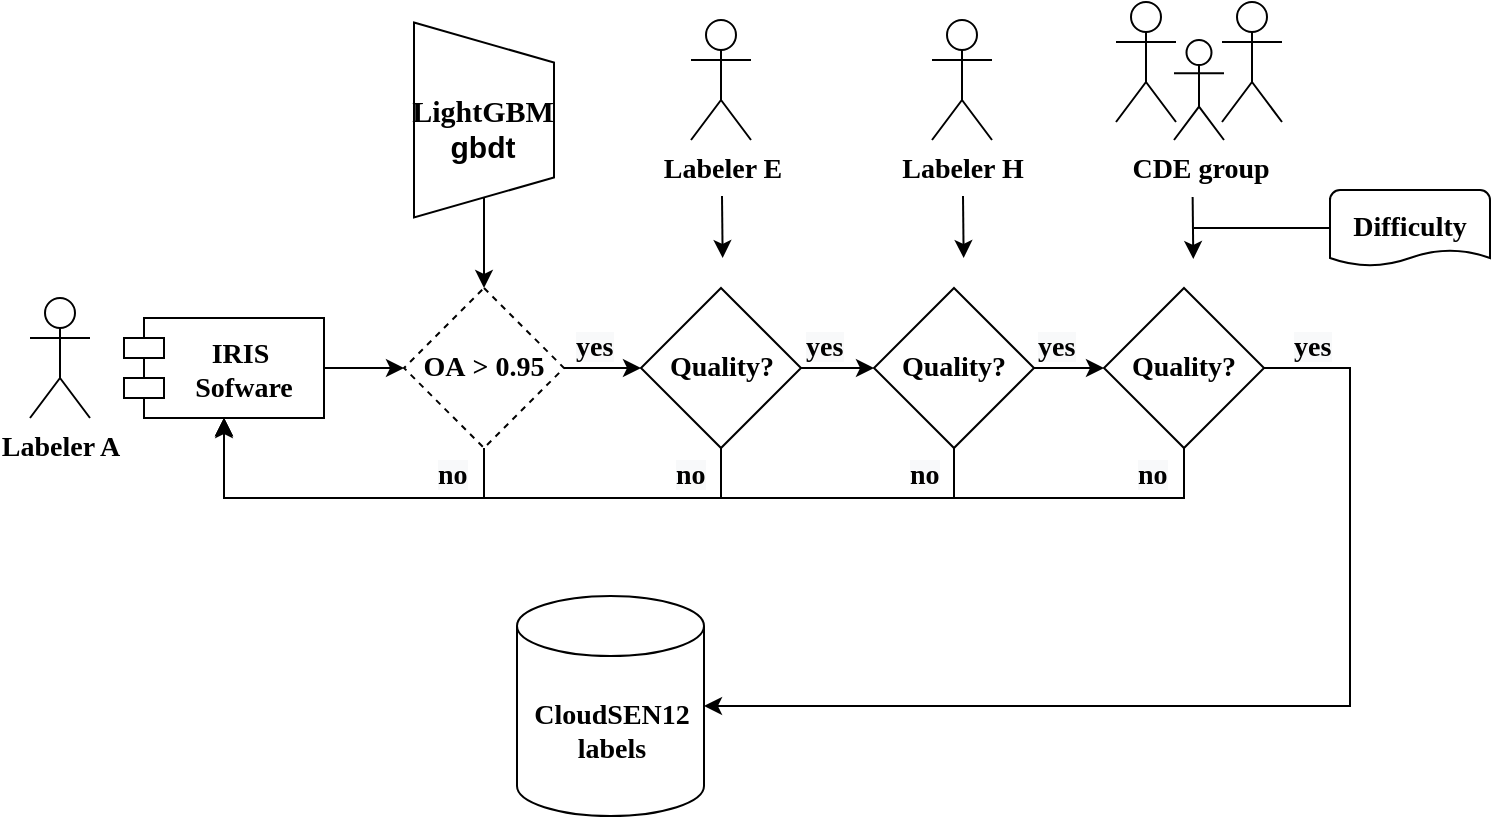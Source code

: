<mxfile version="14.1.8" type="device" pages="2"><diagram id="YKtZW518-r4AmX0lZiwF" name="cloudSEN12v1.0"><mxGraphModel dx="1422" dy="784" grid="1" gridSize="10" guides="1" tooltips="1" connect="1" arrows="1" fold="1" page="1" pageScale="1" pageWidth="850" pageHeight="1100" math="0" shadow="0"><root><mxCell id="NMeG6irUge2qvDJjiakW-0"/><mxCell id="NMeG6irUge2qvDJjiakW-1" parent="NMeG6irUge2qvDJjiakW-0"/><mxCell id="z8aPoP-WPQGhrbfArPo7-0" value="Labeler A" style="shape=umlActor;verticalLabelPosition=bottom;verticalAlign=top;html=1;outlineConnect=0;fontStyle=1;fontSize=14;fontFamily=Source Sans Pro;" parent="NMeG6irUge2qvDJjiakW-1" vertex="1"><mxGeometry x="15" y="163" width="30" height="60" as="geometry"/></mxCell><mxCell id="z8aPoP-WPQGhrbfArPo7-1" style="edgeStyle=orthogonalEdgeStyle;rounded=0;orthogonalLoop=1;jettySize=auto;html=1;exitX=1;exitY=0.5;exitDx=0;exitDy=0;entryX=0;entryY=0.5;entryDx=0;entryDy=0;fontFamily=Source Sans Pro;" parent="NMeG6irUge2qvDJjiakW-1" source="z8aPoP-WPQGhrbfArPo7-2" target="z8aPoP-WPQGhrbfArPo7-5" edge="1"><mxGeometry relative="1" as="geometry"/></mxCell><mxCell id="z8aPoP-WPQGhrbfArPo7-2" value="IRIS &#10;Sofware" style="shape=module;align=left;spacingLeft=20;align=center;verticalAlign=middle;fontStyle=1;fontSize=14;fontFamily=Source Sans Pro;" parent="NMeG6irUge2qvDJjiakW-1" vertex="1"><mxGeometry x="62" y="173" width="100" height="50" as="geometry"/></mxCell><mxCell id="z8aPoP-WPQGhrbfArPo7-3" style="edgeStyle=orthogonalEdgeStyle;rounded=0;orthogonalLoop=1;jettySize=auto;html=1;exitX=0.5;exitY=1;exitDx=0;exitDy=0;entryX=0.5;entryY=1;entryDx=0;entryDy=0;fontFamily=Source Sans Pro;" parent="NMeG6irUge2qvDJjiakW-1" source="z8aPoP-WPQGhrbfArPo7-5" target="z8aPoP-WPQGhrbfArPo7-2" edge="1"><mxGeometry relative="1" as="geometry"><Array as="points"><mxPoint x="242" y="263"/><mxPoint x="112" y="263"/></Array></mxGeometry></mxCell><mxCell id="z8aPoP-WPQGhrbfArPo7-4" style="edgeStyle=orthogonalEdgeStyle;rounded=0;orthogonalLoop=1;jettySize=auto;html=1;exitX=1;exitY=0.5;exitDx=0;exitDy=0;fontFamily=Source Sans Pro;" parent="NMeG6irUge2qvDJjiakW-1" source="z8aPoP-WPQGhrbfArPo7-5" target="z8aPoP-WPQGhrbfArPo7-12" edge="1"><mxGeometry relative="1" as="geometry"/></mxCell><mxCell id="z8aPoP-WPQGhrbfArPo7-5" value="&lt;b style=&quot;font-size: 14px;&quot;&gt;OA&amp;nbsp;&amp;gt; 0.95&lt;/b&gt;" style="rhombus;whiteSpace=wrap;html=1;dashed=1;fontSize=14;fontFamily=Source Sans Pro;" parent="NMeG6irUge2qvDJjiakW-1" vertex="1"><mxGeometry x="202" y="158" width="80" height="80" as="geometry"/></mxCell><mxCell id="z8aPoP-WPQGhrbfArPo7-6" value="&lt;b style=&quot;color: rgb(0, 0, 0); font-size: 14px; font-style: normal; letter-spacing: normal; text-align: center; text-indent: 0px; text-transform: none; word-spacing: 0px; background-color: rgb(248, 249, 250);&quot;&gt;no&lt;/b&gt;" style="text;whiteSpace=wrap;html=1;fontSize=14;fontFamily=Source Sans Pro;" parent="NMeG6irUge2qvDJjiakW-1" vertex="1"><mxGeometry x="217" y="237" width="20" height="30" as="geometry"/></mxCell><mxCell id="z8aPoP-WPQGhrbfArPo7-7" value="&lt;font style=&quot;font-size: 14px&quot;&gt;CDE group&lt;/font&gt;" style="shape=umlActor;verticalLabelPosition=bottom;verticalAlign=top;html=1;outlineConnect=0;fontStyle=1;fontFamily=Source Sans Pro;" parent="NMeG6irUge2qvDJjiakW-1" vertex="1"><mxGeometry x="587" y="34" width="25" height="50" as="geometry"/></mxCell><mxCell id="z8aPoP-WPQGhrbfArPo7-8" value="" style="shape=umlActor;verticalLabelPosition=bottom;verticalAlign=top;html=1;outlineConnect=0;fontFamily=Source Sans Pro;" parent="NMeG6irUge2qvDJjiakW-1" vertex="1"><mxGeometry x="558" y="15" width="30" height="60" as="geometry"/></mxCell><mxCell id="z8aPoP-WPQGhrbfArPo7-9" value="" style="shape=umlActor;verticalLabelPosition=bottom;verticalAlign=top;html=1;outlineConnect=0;fontFamily=Source Sans Pro;" parent="NMeG6irUge2qvDJjiakW-1" vertex="1"><mxGeometry x="611" y="15" width="30" height="60" as="geometry"/></mxCell><mxCell id="z8aPoP-WPQGhrbfArPo7-10" style="edgeStyle=orthogonalEdgeStyle;rounded=0;orthogonalLoop=1;jettySize=auto;html=1;exitX=0.5;exitY=1;exitDx=0;exitDy=0;entryX=0.5;entryY=1;entryDx=0;entryDy=0;fontFamily=Source Sans Pro;" parent="NMeG6irUge2qvDJjiakW-1" source="z8aPoP-WPQGhrbfArPo7-12" target="z8aPoP-WPQGhrbfArPo7-2" edge="1"><mxGeometry relative="1" as="geometry"><Array as="points"><mxPoint x="361" y="263"/><mxPoint x="112" y="263"/></Array></mxGeometry></mxCell><mxCell id="z8aPoP-WPQGhrbfArPo7-11" style="edgeStyle=orthogonalEdgeStyle;rounded=0;orthogonalLoop=1;jettySize=auto;html=1;exitX=1;exitY=0.5;exitDx=0;exitDy=0;entryX=0;entryY=0.5;entryDx=0;entryDy=0;fontFamily=Source Sans Pro;" parent="NMeG6irUge2qvDJjiakW-1" source="z8aPoP-WPQGhrbfArPo7-12" target="z8aPoP-WPQGhrbfArPo7-17" edge="1"><mxGeometry relative="1" as="geometry"/></mxCell><mxCell id="z8aPoP-WPQGhrbfArPo7-12" value="&lt;b style=&quot;font-size: 14px;&quot;&gt;Quality?&lt;/b&gt;" style="rhombus;whiteSpace=wrap;html=1;fontSize=14;fontFamily=Source Sans Pro;" parent="NMeG6irUge2qvDJjiakW-1" vertex="1"><mxGeometry x="320.5" y="158" width="80" height="80" as="geometry"/></mxCell><mxCell id="z8aPoP-WPQGhrbfArPo7-13" value="&lt;b style=&quot;color: rgb(0, 0, 0); font-size: 14px; font-style: normal; letter-spacing: normal; text-align: center; text-indent: 0px; text-transform: none; word-spacing: 0px; background-color: rgb(248, 249, 250);&quot;&gt;no&lt;/b&gt;" style="text;whiteSpace=wrap;html=1;fontSize=14;fontFamily=Source Sans Pro;" parent="NMeG6irUge2qvDJjiakW-1" vertex="1"><mxGeometry x="336" y="237" width="20" height="30" as="geometry"/></mxCell><mxCell id="z8aPoP-WPQGhrbfArPo7-14" value="&lt;b style=&quot;color: rgb(0, 0, 0); font-size: 14px; font-style: normal; letter-spacing: normal; text-align: center; text-indent: 0px; text-transform: none; word-spacing: 0px; background-color: rgb(248, 249, 250);&quot;&gt;yes&lt;/b&gt;" style="text;whiteSpace=wrap;html=1;fontSize=14;fontFamily=Source Sans Pro;" parent="NMeG6irUge2qvDJjiakW-1" vertex="1"><mxGeometry x="286" y="173" width="20" height="30" as="geometry"/></mxCell><mxCell id="z8aPoP-WPQGhrbfArPo7-15" style="edgeStyle=orthogonalEdgeStyle;rounded=0;orthogonalLoop=1;jettySize=auto;html=1;exitX=0.5;exitY=1;exitDx=0;exitDy=0;entryX=0.5;entryY=1;entryDx=0;entryDy=0;fontFamily=Source Sans Pro;" parent="NMeG6irUge2qvDJjiakW-1" source="z8aPoP-WPQGhrbfArPo7-17" target="z8aPoP-WPQGhrbfArPo7-2" edge="1"><mxGeometry relative="1" as="geometry"><Array as="points"><mxPoint x="477" y="263"/><mxPoint x="112" y="263"/></Array></mxGeometry></mxCell><mxCell id="z8aPoP-WPQGhrbfArPo7-16" style="edgeStyle=orthogonalEdgeStyle;rounded=0;orthogonalLoop=1;jettySize=auto;html=1;exitX=1;exitY=0.5;exitDx=0;exitDy=0;entryX=0;entryY=0.5;entryDx=0;entryDy=0;fontFamily=Source Sans Pro;" parent="NMeG6irUge2qvDJjiakW-1" source="z8aPoP-WPQGhrbfArPo7-17" target="z8aPoP-WPQGhrbfArPo7-27" edge="1"><mxGeometry relative="1" as="geometry"/></mxCell><mxCell id="z8aPoP-WPQGhrbfArPo7-17" value="&lt;b style=&quot;font-size: 14px;&quot;&gt;Quality?&lt;/b&gt;" style="rhombus;whiteSpace=wrap;html=1;fontSize=14;fontFamily=Source Sans Pro;" parent="NMeG6irUge2qvDJjiakW-1" vertex="1"><mxGeometry x="437" y="158" width="80" height="80" as="geometry"/></mxCell><mxCell id="z8aPoP-WPQGhrbfArPo7-18" value="&lt;b style=&quot;color: rgb(0, 0, 0); font-size: 14px; font-style: normal; letter-spacing: normal; text-align: center; text-indent: 0px; text-transform: none; word-spacing: 0px; background-color: rgb(248, 249, 250);&quot;&gt;no&lt;/b&gt;" style="text;whiteSpace=wrap;html=1;fontSize=14;fontFamily=Source Sans Pro;" parent="NMeG6irUge2qvDJjiakW-1" vertex="1"><mxGeometry x="453" y="237" width="20" height="30" as="geometry"/></mxCell><mxCell id="z8aPoP-WPQGhrbfArPo7-19" value="&lt;font style=&quot;font-size: 14px&quot;&gt;Labeler E&lt;/font&gt;" style="shape=umlActor;verticalLabelPosition=bottom;verticalAlign=top;html=1;outlineConnect=0;fontStyle=1;fontFamily=Source Sans Pro;" parent="NMeG6irUge2qvDJjiakW-1" vertex="1"><mxGeometry x="345.5" y="24" width="30" height="60" as="geometry"/></mxCell><mxCell id="z8aPoP-WPQGhrbfArPo7-20" style="edgeStyle=orthogonalEdgeStyle;rounded=0;orthogonalLoop=1;jettySize=auto;html=1;fontFamily=Source Sans Pro;" parent="NMeG6irUge2qvDJjiakW-1" edge="1"><mxGeometry relative="1" as="geometry"><mxPoint x="361" y="112" as="sourcePoint"/><mxPoint x="361.33" y="143" as="targetPoint"/></mxGeometry></mxCell><mxCell id="z8aPoP-WPQGhrbfArPo7-21" value="&lt;b style=&quot;color: rgb(0, 0, 0); font-size: 14px; font-style: normal; letter-spacing: normal; text-align: center; text-indent: 0px; text-transform: none; word-spacing: 0px; background-color: rgb(248, 249, 250);&quot;&gt;yes&lt;/b&gt;" style="text;whiteSpace=wrap;html=1;fontSize=14;fontFamily=Source Sans Pro;" parent="NMeG6irUge2qvDJjiakW-1" vertex="1"><mxGeometry x="401" y="173" width="20" height="30" as="geometry"/></mxCell><mxCell id="z8aPoP-WPQGhrbfArPo7-22" value="&lt;div style=&quot;font-size: 14px&quot;&gt;&lt;b&gt;&lt;font style=&quot;font-size: 14px&quot;&gt;CloudSEN12&lt;/font&gt;&lt;/b&gt;&lt;/div&gt;&lt;div style=&quot;font-size: 14px&quot;&gt;&lt;b&gt;&lt;font style=&quot;font-size: 14px&quot;&gt;labels&lt;/font&gt;&lt;/b&gt;&lt;/div&gt;" style="shape=cylinder3;whiteSpace=wrap;html=1;boundedLbl=1;backgroundOutline=1;size=15;fontFamily=Source Sans Pro;" parent="NMeG6irUge2qvDJjiakW-1" vertex="1"><mxGeometry x="258.5" y="312" width="93.5" height="110" as="geometry"/></mxCell><mxCell id="z8aPoP-WPQGhrbfArPo7-23" value="&lt;font style=&quot;font-size: 14px&quot;&gt;Labeler H&lt;/font&gt;" style="shape=umlActor;verticalLabelPosition=bottom;verticalAlign=top;html=1;outlineConnect=0;fontStyle=1;fontFamily=Source Sans Pro;" parent="NMeG6irUge2qvDJjiakW-1" vertex="1"><mxGeometry x="466" y="24" width="30" height="60" as="geometry"/></mxCell><mxCell id="z8aPoP-WPQGhrbfArPo7-24" style="edgeStyle=orthogonalEdgeStyle;rounded=0;orthogonalLoop=1;jettySize=auto;html=1;fontFamily=Source Sans Pro;" parent="NMeG6irUge2qvDJjiakW-1" edge="1"><mxGeometry relative="1" as="geometry"><mxPoint x="481.5" y="112" as="sourcePoint"/><mxPoint x="481.83" y="143" as="targetPoint"/></mxGeometry></mxCell><mxCell id="z8aPoP-WPQGhrbfArPo7-25" style="edgeStyle=orthogonalEdgeStyle;rounded=0;orthogonalLoop=1;jettySize=auto;html=1;entryX=0.5;entryY=1;entryDx=0;entryDy=0;fontFamily=Source Sans Pro;" parent="NMeG6irUge2qvDJjiakW-1" source="z8aPoP-WPQGhrbfArPo7-27" edge="1"><mxGeometry relative="1" as="geometry"><mxPoint x="596" y="239" as="sourcePoint"/><mxPoint x="112" y="224" as="targetPoint"/><Array as="points"><mxPoint x="592" y="263"/><mxPoint x="112" y="263"/></Array></mxGeometry></mxCell><mxCell id="z8aPoP-WPQGhrbfArPo7-26" style="edgeStyle=orthogonalEdgeStyle;rounded=0;orthogonalLoop=1;jettySize=auto;html=1;exitX=1;exitY=0.5;exitDx=0;exitDy=0;entryX=1;entryY=0.5;entryDx=0;entryDy=0;entryPerimeter=0;" parent="NMeG6irUge2qvDJjiakW-1" source="z8aPoP-WPQGhrbfArPo7-27" target="z8aPoP-WPQGhrbfArPo7-22" edge="1"><mxGeometry relative="1" as="geometry"><Array as="points"><mxPoint x="675" y="198"/><mxPoint x="675" y="367"/></Array><mxPoint x="640" y="367" as="targetPoint"/></mxGeometry></mxCell><mxCell id="z8aPoP-WPQGhrbfArPo7-27" value="&lt;b style=&quot;font-size: 14px;&quot;&gt;Quality?&lt;/b&gt;" style="rhombus;whiteSpace=wrap;html=1;fontSize=14;fontFamily=Source Sans Pro;" parent="NMeG6irUge2qvDJjiakW-1" vertex="1"><mxGeometry x="552" y="158" width="80" height="80" as="geometry"/></mxCell><mxCell id="z8aPoP-WPQGhrbfArPo7-28" value="&lt;b style=&quot;color: rgb(0, 0, 0); font-size: 14px; font-style: normal; letter-spacing: normal; text-align: center; text-indent: 0px; text-transform: none; word-spacing: 0px; background-color: rgb(248, 249, 250);&quot;&gt;yes&lt;/b&gt;" style="text;whiteSpace=wrap;html=1;fontSize=14;fontFamily=Source Sans Pro;" parent="NMeG6irUge2qvDJjiakW-1" vertex="1"><mxGeometry x="517" y="173" width="20" height="30" as="geometry"/></mxCell><mxCell id="z8aPoP-WPQGhrbfArPo7-29" style="edgeStyle=orthogonalEdgeStyle;rounded=0;orthogonalLoop=1;jettySize=auto;html=1;fontFamily=Source Sans Pro;" parent="NMeG6irUge2qvDJjiakW-1" edge="1"><mxGeometry relative="1" as="geometry"><mxPoint x="596.32" y="112.5" as="sourcePoint"/><mxPoint x="596.65" y="143.5" as="targetPoint"/></mxGeometry></mxCell><mxCell id="z8aPoP-WPQGhrbfArPo7-30" value="&lt;b style=&quot;color: rgb(0, 0, 0); font-size: 14px; font-style: normal; letter-spacing: normal; text-align: center; text-indent: 0px; text-transform: none; word-spacing: 0px; background-color: rgb(248, 249, 250);&quot;&gt;no&lt;/b&gt;" style="text;whiteSpace=wrap;html=1;fontSize=14;fontFamily=Source Sans Pro;" parent="NMeG6irUge2qvDJjiakW-1" vertex="1"><mxGeometry x="567" y="237" width="20" height="30" as="geometry"/></mxCell><mxCell id="z8aPoP-WPQGhrbfArPo7-32" value="&lt;b&gt;&lt;font style=&quot;font-size: 14px&quot;&gt;Difficulty&lt;/font&gt;&lt;/b&gt;" style="strokeWidth=1;html=1;shape=mxgraph.flowchart.document2;whiteSpace=wrap;size=0.211;fontFamily=Source Sans Pro;" parent="NMeG6irUge2qvDJjiakW-1" vertex="1"><mxGeometry x="665" y="109" width="80" height="38" as="geometry"/></mxCell><mxCell id="z8aPoP-WPQGhrbfArPo7-33" style="edgeStyle=orthogonalEdgeStyle;rounded=0;orthogonalLoop=1;jettySize=auto;html=1;exitX=0;exitY=0.5;exitDx=0;exitDy=0;exitPerimeter=0;strokeColor=none;fontFamily=Source Sans Pro;" parent="NMeG6irUge2qvDJjiakW-1" source="z8aPoP-WPQGhrbfArPo7-32" edge="1"><mxGeometry relative="1" as="geometry"><mxPoint x="665" y="128.0" as="sourcePoint"/><mxPoint x="592" y="140" as="targetPoint"/><Array as="points"><mxPoint x="597" y="128"/><mxPoint x="597" y="140"/></Array></mxGeometry></mxCell><mxCell id="z8aPoP-WPQGhrbfArPo7-34" value="" style="endArrow=none;html=1;entryX=0;entryY=0.5;entryDx=0;entryDy=0;entryPerimeter=0;fontFamily=Source Sans Pro;" parent="NMeG6irUge2qvDJjiakW-1" target="z8aPoP-WPQGhrbfArPo7-32" edge="1"><mxGeometry width="50" height="50" relative="1" as="geometry"><mxPoint x="601" y="128" as="sourcePoint"/><mxPoint x="665" y="128" as="targetPoint"/></mxGeometry></mxCell><mxCell id="z8aPoP-WPQGhrbfArPo7-35" value="" style="endArrow=none;html=1;entryX=0;entryY=0.5;entryDx=0;entryDy=0;entryPerimeter=0;fontFamily=Source Sans Pro;" parent="NMeG6irUge2qvDJjiakW-1" target="z8aPoP-WPQGhrbfArPo7-32" edge="1"><mxGeometry width="50" height="50" relative="1" as="geometry"><mxPoint x="597" y="128" as="sourcePoint"/><mxPoint x="665" y="128" as="targetPoint"/></mxGeometry></mxCell><mxCell id="z8aPoP-WPQGhrbfArPo7-43" style="edgeStyle=orthogonalEdgeStyle;rounded=0;orthogonalLoop=1;jettySize=auto;html=1;exitX=1;exitY=0.5;exitDx=0;exitDy=0;entryX=0.5;entryY=0;entryDx=0;entryDy=0;fontSize=19;" parent="NMeG6irUge2qvDJjiakW-1" source="z8aPoP-WPQGhrbfArPo7-44" target="z8aPoP-WPQGhrbfArPo7-5" edge="1"><mxGeometry relative="1" as="geometry"/></mxCell><mxCell id="z8aPoP-WPQGhrbfArPo7-44" value="" style="shape=trapezoid;perimeter=trapezoidPerimeter;whiteSpace=wrap;html=1;fixedSize=1;rotation=90;" parent="NMeG6irUge2qvDJjiakW-1" vertex="1"><mxGeometry x="193.25" y="39" width="97.5" height="70" as="geometry"/></mxCell><mxCell id="z8aPoP-WPQGhrbfArPo7-45" value="&lt;div style=&quot;font-size: 15px&quot;&gt;&lt;font face=&quot;source sans pro&quot; style=&quot;font-size: 15px&quot;&gt;&lt;span style=&quot;font-size: 15px&quot;&gt;LightGBM&lt;/span&gt;&lt;/font&gt;&lt;br style=&quot;font-size: 15px&quot;&gt;&lt;/div&gt;&lt;div&gt;gbdt&lt;br&gt;&lt;/div&gt;" style="text;whiteSpace=wrap;html=1;fontSize=15;align=center;fontStyle=1" parent="NMeG6irUge2qvDJjiakW-1" vertex="1"><mxGeometry x="211.38" y="53.5" width="61.25" height="41" as="geometry"/></mxCell><mxCell id="z8aPoP-WPQGhrbfArPo7-51" value="&lt;b style=&quot;color: rgb(0, 0, 0); font-size: 14px; font-style: normal; letter-spacing: normal; text-align: center; text-indent: 0px; text-transform: none; word-spacing: 0px; background-color: rgb(248, 249, 250);&quot;&gt;yes&lt;/b&gt;" style="text;whiteSpace=wrap;html=1;fontSize=14;fontFamily=Source Sans Pro;" parent="NMeG6irUge2qvDJjiakW-1" vertex="1"><mxGeometry x="645" y="173" width="20" height="30" as="geometry"/></mxCell></root></mxGraphModel></diagram><diagram id="OlGw4EmLct64VUhLHT9T" name="cloudSEN12v2.0"><mxGraphModel dx="1422" dy="784" grid="1" gridSize="10" guides="1" tooltips="1" connect="1" arrows="1" fold="1" page="1" pageScale="1" pageWidth="850" pageHeight="1100" math="0" shadow="0"><root><mxCell id="0"/><mxCell id="1" parent="0"/><mxCell id="mA-K6qgN8koVRajw-fsw-1" value="Labeler A" style="shape=umlActor;verticalLabelPosition=bottom;verticalAlign=top;html=1;outlineConnect=0;fontStyle=1;fontSize=14;fontFamily=Source Sans Pro;" parent="1" vertex="1"><mxGeometry x="70" y="163" width="30" height="60" as="geometry"/></mxCell><mxCell id="mA-K6qgN8koVRajw-fsw-7" style="edgeStyle=orthogonalEdgeStyle;rounded=0;orthogonalLoop=1;jettySize=auto;html=1;exitX=1;exitY=0.5;exitDx=0;exitDy=0;entryX=0;entryY=0.5;entryDx=0;entryDy=0;fontFamily=Source Sans Pro;" parent="1" source="mA-K6qgN8koVRajw-fsw-3" target="mA-K6qgN8koVRajw-fsw-6" edge="1"><mxGeometry relative="1" as="geometry"/></mxCell><mxCell id="mA-K6qgN8koVRajw-fsw-3" value="IRIS &#10;Sofware" style="shape=module;align=left;spacingLeft=20;align=center;verticalAlign=middle;fontStyle=1;fontSize=14;fontFamily=Source Sans Pro;" parent="1" vertex="1"><mxGeometry x="117" y="173" width="100" height="50" as="geometry"/></mxCell><mxCell id="mA-K6qgN8koVRajw-fsw-8" style="edgeStyle=orthogonalEdgeStyle;rounded=0;orthogonalLoop=1;jettySize=auto;html=1;exitX=0.5;exitY=1;exitDx=0;exitDy=0;entryX=0.5;entryY=1;entryDx=0;entryDy=0;fontFamily=Source Sans Pro;" parent="1" source="mA-K6qgN8koVRajw-fsw-6" target="mA-K6qgN8koVRajw-fsw-3" edge="1"><mxGeometry relative="1" as="geometry"><Array as="points"><mxPoint x="297" y="263"/><mxPoint x="167" y="263"/></Array></mxGeometry></mxCell><mxCell id="mA-K6qgN8koVRajw-fsw-16" style="edgeStyle=orthogonalEdgeStyle;rounded=0;orthogonalLoop=1;jettySize=auto;html=1;exitX=1;exitY=0.5;exitDx=0;exitDy=0;fontFamily=Source Sans Pro;" parent="1" source="mA-K6qgN8koVRajw-fsw-6" target="mA-K6qgN8koVRajw-fsw-13" edge="1"><mxGeometry relative="1" as="geometry"/></mxCell><mxCell id="mA-K6qgN8koVRajw-fsw-6" value="&lt;b style=&quot;font-size: 14px;&quot;&gt;OA&amp;nbsp;&amp;gt; 0.95&lt;/b&gt;" style="rhombus;whiteSpace=wrap;html=1;dashed=1;fontSize=14;fontFamily=Source Sans Pro;" parent="1" vertex="1"><mxGeometry x="257" y="158" width="80" height="80" as="geometry"/></mxCell><mxCell id="mA-K6qgN8koVRajw-fsw-9" value="&lt;b style=&quot;color: rgb(0, 0, 0); font-size: 14px; font-style: normal; letter-spacing: normal; text-align: center; text-indent: 0px; text-transform: none; word-spacing: 0px; background-color: rgb(248, 249, 250);&quot;&gt;no&lt;/b&gt;" style="text;whiteSpace=wrap;html=1;fontSize=14;fontFamily=Source Sans Pro;" parent="1" vertex="1"><mxGeometry x="272" y="237" width="20" height="30" as="geometry"/></mxCell><mxCell id="mA-K6qgN8koVRajw-fsw-10" value="&lt;font style=&quot;font-size: 14px&quot;&gt;CDE group&lt;/font&gt;" style="shape=umlActor;verticalLabelPosition=bottom;verticalAlign=top;html=1;outlineConnect=0;fontStyle=1;fontFamily=Source Sans Pro;" parent="1" vertex="1"><mxGeometry x="642" y="34" width="25" height="50" as="geometry"/></mxCell><mxCell id="mA-K6qgN8koVRajw-fsw-11" value="" style="shape=umlActor;verticalLabelPosition=bottom;verticalAlign=top;html=1;outlineConnect=0;fontFamily=Source Sans Pro;" parent="1" vertex="1"><mxGeometry x="613" y="15" width="30" height="60" as="geometry"/></mxCell><mxCell id="mA-K6qgN8koVRajw-fsw-12" value="" style="shape=umlActor;verticalLabelPosition=bottom;verticalAlign=top;html=1;outlineConnect=0;fontFamily=Source Sans Pro;" parent="1" vertex="1"><mxGeometry x="666" y="15" width="30" height="60" as="geometry"/></mxCell><mxCell id="mA-K6qgN8koVRajw-fsw-19" style="edgeStyle=orthogonalEdgeStyle;rounded=0;orthogonalLoop=1;jettySize=auto;html=1;exitX=0.5;exitY=1;exitDx=0;exitDy=0;entryX=0.5;entryY=1;entryDx=0;entryDy=0;fontFamily=Source Sans Pro;" parent="1" source="mA-K6qgN8koVRajw-fsw-13" target="mA-K6qgN8koVRajw-fsw-3" edge="1"><mxGeometry relative="1" as="geometry"><Array as="points"><mxPoint x="416" y="263"/><mxPoint x="167" y="263"/></Array></mxGeometry></mxCell><mxCell id="mA-K6qgN8koVRajw-fsw-24" style="edgeStyle=orthogonalEdgeStyle;rounded=0;orthogonalLoop=1;jettySize=auto;html=1;exitX=1;exitY=0.5;exitDx=0;exitDy=0;entryX=0;entryY=0.5;entryDx=0;entryDy=0;fontFamily=Source Sans Pro;" parent="1" source="mA-K6qgN8koVRajw-fsw-13" target="mA-K6qgN8koVRajw-fsw-23" edge="1"><mxGeometry relative="1" as="geometry"/></mxCell><mxCell id="mA-K6qgN8koVRajw-fsw-13" value="&lt;b style=&quot;font-size: 14px;&quot;&gt;Quality?&lt;/b&gt;" style="rhombus;whiteSpace=wrap;html=1;fontSize=14;fontFamily=Source Sans Pro;" parent="1" vertex="1"><mxGeometry x="375.5" y="158" width="80" height="80" as="geometry"/></mxCell><mxCell id="mA-K6qgN8koVRajw-fsw-20" value="&lt;b style=&quot;color: rgb(0, 0, 0); font-size: 14px; font-style: normal; letter-spacing: normal; text-align: center; text-indent: 0px; text-transform: none; word-spacing: 0px; background-color: rgb(248, 249, 250);&quot;&gt;no&lt;/b&gt;" style="text;whiteSpace=wrap;html=1;fontSize=14;fontFamily=Source Sans Pro;" parent="1" vertex="1"><mxGeometry x="391" y="237" width="20" height="30" as="geometry"/></mxCell><mxCell id="mA-K6qgN8koVRajw-fsw-21" value="&lt;b style=&quot;color: rgb(0, 0, 0); font-size: 14px; font-style: normal; letter-spacing: normal; text-align: center; text-indent: 0px; text-transform: none; word-spacing: 0px; background-color: rgb(248, 249, 250);&quot;&gt;yes&lt;/b&gt;" style="text;whiteSpace=wrap;html=1;fontSize=14;fontFamily=Source Sans Pro;" parent="1" vertex="1"><mxGeometry x="341" y="173" width="20" height="30" as="geometry"/></mxCell><mxCell id="mA-K6qgN8koVRajw-fsw-25" style="edgeStyle=orthogonalEdgeStyle;rounded=0;orthogonalLoop=1;jettySize=auto;html=1;exitX=0.5;exitY=1;exitDx=0;exitDy=0;entryX=0.5;entryY=1;entryDx=0;entryDy=0;fontFamily=Source Sans Pro;" parent="1" source="mA-K6qgN8koVRajw-fsw-23" target="mA-K6qgN8koVRajw-fsw-3" edge="1"><mxGeometry relative="1" as="geometry"><Array as="points"><mxPoint x="532" y="263"/><mxPoint x="167" y="263"/></Array></mxGeometry></mxCell><mxCell id="sMw-Nn1IDqbjCJwnUV7U-20" style="edgeStyle=orthogonalEdgeStyle;rounded=0;orthogonalLoop=1;jettySize=auto;html=1;exitX=1;exitY=0.5;exitDx=0;exitDy=0;entryX=0;entryY=0.5;entryDx=0;entryDy=0;fontFamily=Source Sans Pro;" parent="1" source="mA-K6qgN8koVRajw-fsw-23" target="sMw-Nn1IDqbjCJwnUV7U-17" edge="1"><mxGeometry relative="1" as="geometry"/></mxCell><mxCell id="mA-K6qgN8koVRajw-fsw-23" value="&lt;b style=&quot;font-size: 14px;&quot;&gt;Quality?&lt;/b&gt;" style="rhombus;whiteSpace=wrap;html=1;fontSize=14;fontFamily=Source Sans Pro;" parent="1" vertex="1"><mxGeometry x="492" y="158" width="80" height="80" as="geometry"/></mxCell><mxCell id="mA-K6qgN8koVRajw-fsw-26" value="&lt;b style=&quot;color: rgb(0, 0, 0); font-size: 14px; font-style: normal; letter-spacing: normal; text-align: center; text-indent: 0px; text-transform: none; word-spacing: 0px; background-color: rgb(248, 249, 250);&quot;&gt;no&lt;/b&gt;" style="text;whiteSpace=wrap;html=1;fontSize=14;fontFamily=Source Sans Pro;" parent="1" vertex="1"><mxGeometry x="508" y="237" width="20" height="30" as="geometry"/></mxCell><mxCell id="mA-K6qgN8koVRajw-fsw-29" value="&lt;font style=&quot;font-size: 14px&quot;&gt;Labeler E&lt;/font&gt;" style="shape=umlActor;verticalLabelPosition=bottom;verticalAlign=top;html=1;outlineConnect=0;fontStyle=1;fontFamily=Source Sans Pro;" parent="1" vertex="1"><mxGeometry x="400.5" y="24" width="30" height="60" as="geometry"/></mxCell><mxCell id="mA-K6qgN8koVRajw-fsw-30" style="edgeStyle=orthogonalEdgeStyle;rounded=0;orthogonalLoop=1;jettySize=auto;html=1;fontFamily=Source Sans Pro;" parent="1" edge="1"><mxGeometry relative="1" as="geometry"><mxPoint x="416" y="112" as="sourcePoint"/><mxPoint x="416.33" y="143" as="targetPoint"/></mxGeometry></mxCell><mxCell id="mA-K6qgN8koVRajw-fsw-31" value="&lt;b style=&quot;color: rgb(0, 0, 0); font-size: 14px; font-style: normal; letter-spacing: normal; text-align: center; text-indent: 0px; text-transform: none; word-spacing: 0px; background-color: rgb(248, 249, 250);&quot;&gt;yes&lt;/b&gt;" style="text;whiteSpace=wrap;html=1;fontSize=14;fontFamily=Source Sans Pro;" parent="1" vertex="1"><mxGeometry x="456" y="173" width="20" height="30" as="geometry"/></mxCell><mxCell id="sMw-Nn1IDqbjCJwnUV7U-10" value="&lt;div style=&quot;font-size: 14px&quot;&gt;&lt;b&gt;&lt;font style=&quot;font-size: 14px&quot;&gt;CloudSEN12&lt;/font&gt;&lt;/b&gt;&lt;/div&gt;&lt;div style=&quot;font-size: 14px&quot;&gt;&lt;b&gt;&lt;font style=&quot;font-size: 14px&quot;&gt;labels&lt;/font&gt;&lt;/b&gt;&lt;/div&gt;" style="shape=cylinder3;whiteSpace=wrap;html=1;boundedLbl=1;backgroundOutline=1;size=15;fontFamily=Source Sans Pro;" parent="1" vertex="1"><mxGeometry x="313.5" y="312" width="93.5" height="110" as="geometry"/></mxCell><mxCell id="sMw-Nn1IDqbjCJwnUV7U-14" value="&lt;font style=&quot;font-size: 14px&quot;&gt;Labeler H&lt;/font&gt;" style="shape=umlActor;verticalLabelPosition=bottom;verticalAlign=top;html=1;outlineConnect=0;fontStyle=1;fontFamily=Source Sans Pro;" parent="1" vertex="1"><mxGeometry x="521" y="24" width="30" height="60" as="geometry"/></mxCell><mxCell id="sMw-Nn1IDqbjCJwnUV7U-15" style="edgeStyle=orthogonalEdgeStyle;rounded=0;orthogonalLoop=1;jettySize=auto;html=1;fontFamily=Source Sans Pro;" parent="1" edge="1"><mxGeometry relative="1" as="geometry"><mxPoint x="536.5" y="112" as="sourcePoint"/><mxPoint x="536.83" y="143" as="targetPoint"/></mxGeometry></mxCell><mxCell id="sMw-Nn1IDqbjCJwnUV7U-23" style="edgeStyle=orthogonalEdgeStyle;rounded=0;orthogonalLoop=1;jettySize=auto;html=1;entryX=0.5;entryY=1;entryDx=0;entryDy=0;fontFamily=Source Sans Pro;" parent="1" source="sMw-Nn1IDqbjCJwnUV7U-17" edge="1"><mxGeometry relative="1" as="geometry"><mxPoint x="651" y="239" as="sourcePoint"/><mxPoint x="167" y="224" as="targetPoint"/><Array as="points"><mxPoint x="647" y="263"/><mxPoint x="167" y="263"/></Array></mxGeometry></mxCell><mxCell id="PAThMxzJ3OCwwbiprm-9-7" style="edgeStyle=orthogonalEdgeStyle;rounded=0;orthogonalLoop=1;jettySize=auto;html=1;exitX=1;exitY=0.5;exitDx=0;exitDy=0;entryX=1;entryY=0.5;entryDx=0;entryDy=0;" parent="1" source="sMw-Nn1IDqbjCJwnUV7U-17" target="PAThMxzJ3OCwwbiprm-9-1" edge="1"><mxGeometry relative="1" as="geometry"><Array as="points"><mxPoint x="730" y="198"/><mxPoint x="730" y="367"/></Array></mxGeometry></mxCell><mxCell id="sMw-Nn1IDqbjCJwnUV7U-17" value="&lt;b style=&quot;font-size: 14px;&quot;&gt;Quality?&lt;/b&gt;" style="rhombus;whiteSpace=wrap;html=1;fontSize=14;fontFamily=Source Sans Pro;" parent="1" vertex="1"><mxGeometry x="607" y="158" width="80" height="80" as="geometry"/></mxCell><mxCell id="sMw-Nn1IDqbjCJwnUV7U-18" value="&lt;b style=&quot;color: rgb(0, 0, 0); font-size: 14px; font-style: normal; letter-spacing: normal; text-align: center; text-indent: 0px; text-transform: none; word-spacing: 0px; background-color: rgb(248, 249, 250);&quot;&gt;yes&lt;/b&gt;" style="text;whiteSpace=wrap;html=1;fontSize=14;fontFamily=Source Sans Pro;" parent="1" vertex="1"><mxGeometry x="572" y="173" width="20" height="30" as="geometry"/></mxCell><mxCell id="sMw-Nn1IDqbjCJwnUV7U-21" style="edgeStyle=orthogonalEdgeStyle;rounded=0;orthogonalLoop=1;jettySize=auto;html=1;fontFamily=Source Sans Pro;" parent="1" edge="1"><mxGeometry relative="1" as="geometry"><mxPoint x="651.32" y="112.5" as="sourcePoint"/><mxPoint x="651.65" y="143.5" as="targetPoint"/></mxGeometry></mxCell><mxCell id="sMw-Nn1IDqbjCJwnUV7U-24" value="&lt;b style=&quot;color: rgb(0, 0, 0); font-size: 14px; font-style: normal; letter-spacing: normal; text-align: center; text-indent: 0px; text-transform: none; word-spacing: 0px; background-color: rgb(248, 249, 250);&quot;&gt;no&lt;/b&gt;" style="text;whiteSpace=wrap;html=1;fontSize=14;fontFamily=Source Sans Pro;" parent="1" vertex="1"><mxGeometry x="622" y="237" width="20" height="30" as="geometry"/></mxCell><mxCell id="sMw-Nn1IDqbjCJwnUV7U-26" value="&lt;b style=&quot;color: rgb(0, 0, 0); font-size: 14px; font-style: normal; letter-spacing: normal; text-align: center; text-indent: 0px; text-transform: none; word-spacing: 0px; background-color: rgb(248, 249, 250);&quot;&gt;yes&lt;/b&gt;" style="text;whiteSpace=wrap;html=1;fontSize=14;fontFamily=Source Sans Pro;" parent="1" vertex="1"><mxGeometry x="465" y="343" width="20" height="30" as="geometry"/></mxCell><mxCell id="OVF1SjaVwn6WPLHcILs7-2" value="&lt;b&gt;&lt;font style=&quot;font-size: 14px&quot;&gt;Difficulty&lt;/font&gt;&lt;/b&gt;" style="strokeWidth=1;html=1;shape=mxgraph.flowchart.document2;whiteSpace=wrap;size=0.211;fontFamily=Source Sans Pro;" parent="1" vertex="1"><mxGeometry x="720" y="109" width="80" height="38" as="geometry"/></mxCell><mxCell id="OVF1SjaVwn6WPLHcILs7-5" style="edgeStyle=orthogonalEdgeStyle;rounded=0;orthogonalLoop=1;jettySize=auto;html=1;exitX=0;exitY=0.5;exitDx=0;exitDy=0;exitPerimeter=0;strokeColor=none;fontFamily=Source Sans Pro;" parent="1" source="OVF1SjaVwn6WPLHcILs7-2" edge="1"><mxGeometry relative="1" as="geometry"><mxPoint x="720" y="128.0" as="sourcePoint"/><mxPoint x="647" y="140" as="targetPoint"/><Array as="points"><mxPoint x="652" y="128"/><mxPoint x="652" y="140"/></Array></mxGeometry></mxCell><mxCell id="OVF1SjaVwn6WPLHcILs7-8" value="" style="endArrow=none;html=1;entryX=0;entryY=0.5;entryDx=0;entryDy=0;entryPerimeter=0;fontFamily=Source Sans Pro;" parent="1" target="OVF1SjaVwn6WPLHcILs7-2" edge="1"><mxGeometry width="50" height="50" relative="1" as="geometry"><mxPoint x="656" y="128" as="sourcePoint"/><mxPoint x="720" y="128" as="targetPoint"/></mxGeometry></mxCell><mxCell id="OVF1SjaVwn6WPLHcILs7-9" value="" style="endArrow=none;html=1;entryX=0;entryY=0.5;entryDx=0;entryDy=0;entryPerimeter=0;fontFamily=Source Sans Pro;" parent="1" target="OVF1SjaVwn6WPLHcILs7-2" edge="1"><mxGeometry width="50" height="50" relative="1" as="geometry"><mxPoint x="652" y="128" as="sourcePoint"/><mxPoint x="720" y="128" as="targetPoint"/></mxGeometry></mxCell><mxCell id="PAThMxzJ3OCwwbiprm-9-20" style="edgeStyle=orthogonalEdgeStyle;rounded=0;orthogonalLoop=1;jettySize=auto;html=1;exitX=0;exitY=0.5;exitDx=0;exitDy=0;fontSize=15;" parent="1" source="PAThMxzJ3OCwwbiprm-9-1" target="PAThMxzJ3OCwwbiprm-9-19" edge="1"><mxGeometry relative="1" as="geometry"/></mxCell><mxCell id="PAThMxzJ3OCwwbiprm-9-24" style="edgeStyle=orthogonalEdgeStyle;rounded=0;orthogonalLoop=1;jettySize=auto;html=1;exitX=0.5;exitY=1;exitDx=0;exitDy=0;entryX=1;entryY=0.5;entryDx=0;entryDy=0;entryPerimeter=0;fontSize=15;" parent="1" source="PAThMxzJ3OCwwbiprm-9-1" target="sMw-Nn1IDqbjCJwnUV7U-10" edge="1"><mxGeometry relative="1" as="geometry"><Array as="points"><mxPoint x="655" y="427"/><mxPoint x="440" y="427"/><mxPoint x="440" y="367"/></Array></mxGeometry></mxCell><mxCell id="PAThMxzJ3OCwwbiprm-9-1" value="&lt;b style=&quot;font-size: 14px&quot;&gt;F2 &amp;gt; 0.4&lt;br&gt;&lt;/b&gt;" style="rhombus;whiteSpace=wrap;html=1;fontSize=14;fontFamily=Source Sans Pro;dashed=1;" parent="1" vertex="1"><mxGeometry x="615" y="327" width="80" height="80" as="geometry"/></mxCell><mxCell id="PAThMxzJ3OCwwbiprm-9-11" style="edgeStyle=orthogonalEdgeStyle;rounded=0;orthogonalLoop=1;jettySize=auto;html=1;exitX=0.5;exitY=1;exitDx=0;exitDy=0;entryX=1;entryY=0.5;entryDx=0;entryDy=0;fontSize=19;" parent="1" source="PAThMxzJ3OCwwbiprm-9-3" target="PAThMxzJ3OCwwbiprm-9-1" edge="1"><mxGeometry relative="1" as="geometry"><Array as="points"><mxPoint x="730" y="292"/><mxPoint x="730" y="367"/></Array></mxGeometry></mxCell><mxCell id="PAThMxzJ3OCwwbiprm-9-3" value="" style="shape=trapezoid;perimeter=trapezoidPerimeter;whiteSpace=wrap;html=1;fixedSize=1;rotation=90;" parent="1" vertex="1"><mxGeometry x="770" y="257" width="97.5" height="70" as="geometry"/></mxCell><mxCell id="PAThMxzJ3OCwwbiprm-9-10" value="&lt;div style=&quot;text-align: center ; font-size: 15px&quot;&gt;&lt;b style=&quot;font-family: &amp;#34;source sans pro&amp;#34; ; font-size: 15px&quot;&gt;&lt;font style=&quot;font-size: 15px&quot;&gt;U-Net&amp;nbsp;&lt;/font&gt;&lt;/b&gt;&lt;/div&gt;&lt;div style=&quot;text-align: center ; font-size: 15px&quot;&gt;&lt;b style=&quot;font-family: &amp;#34;source sans pro&amp;#34; ; font-size: 15px&quot;&gt;SEN2L1C&lt;/b&gt;&lt;/div&gt;" style="text;whiteSpace=wrap;html=1;fontSize=15;" parent="1" vertex="1"><mxGeometry x="788.13" y="267" width="61.25" height="60" as="geometry"/></mxCell><mxCell id="PAThMxzJ3OCwwbiprm-9-13" value="&lt;b style=&quot;color: rgb(0, 0, 0); font-size: 14px; font-style: normal; letter-spacing: normal; text-align: center; text-indent: 0px; text-transform: none; word-spacing: 0px; background-color: rgb(248, 249, 250);&quot;&gt;no&lt;/b&gt;" style="text;whiteSpace=wrap;html=1;fontSize=14;fontFamily=Source Sans Pro;" parent="1" vertex="1"><mxGeometry x="535" y="301" width="20" height="30" as="geometry"/></mxCell><mxCell id="PAThMxzJ3OCwwbiprm-9-17" style="edgeStyle=orthogonalEdgeStyle;rounded=0;orthogonalLoop=1;jettySize=auto;html=1;exitX=1;exitY=0.5;exitDx=0;exitDy=0;entryX=0.5;entryY=0;entryDx=0;entryDy=0;fontSize=19;" parent="1" source="PAThMxzJ3OCwwbiprm-9-15" target="mA-K6qgN8koVRajw-fsw-6" edge="1"><mxGeometry relative="1" as="geometry"/></mxCell><mxCell id="PAThMxzJ3OCwwbiprm-9-15" value="" style="shape=trapezoid;perimeter=trapezoidPerimeter;whiteSpace=wrap;html=1;fixedSize=1;rotation=90;" parent="1" vertex="1"><mxGeometry x="248.25" y="39" width="97.5" height="70" as="geometry"/></mxCell><mxCell id="PAThMxzJ3OCwwbiprm-9-16" value="&lt;div style=&quot;font-size: 15px&quot;&gt;&lt;font face=&quot;source sans pro&quot; style=&quot;font-size: 15px&quot;&gt;&lt;span style=&quot;font-size: 15px&quot;&gt;LightGBM&lt;/span&gt;&lt;/font&gt;&lt;br style=&quot;font-size: 15px&quot;&gt;&lt;/div&gt;&lt;div&gt;gbdt&lt;br&gt;&lt;/div&gt;" style="text;whiteSpace=wrap;html=1;fontSize=15;align=center;fontStyle=1" parent="1" vertex="1"><mxGeometry x="266.38" y="53.5" width="61.25" height="41" as="geometry"/></mxCell><mxCell id="PAThMxzJ3OCwwbiprm-9-21" style="edgeStyle=orthogonalEdgeStyle;rounded=0;orthogonalLoop=1;jettySize=auto;html=1;exitX=0;exitY=0.5;exitDx=0;exitDy=0;entryX=1;entryY=0.5;entryDx=0;entryDy=0;entryPerimeter=0;fontSize=15;" parent="1" source="PAThMxzJ3OCwwbiprm-9-19" target="sMw-Nn1IDqbjCJwnUV7U-10" edge="1"><mxGeometry relative="1" as="geometry"/></mxCell><mxCell id="PAThMxzJ3OCwwbiprm-9-22" style="edgeStyle=orthogonalEdgeStyle;rounded=0;orthogonalLoop=1;jettySize=auto;html=1;exitX=0.5;exitY=0;exitDx=0;exitDy=0;entryX=0.5;entryY=1;entryDx=0;entryDy=0;fontSize=15;" parent="1" source="PAThMxzJ3OCwwbiprm-9-19" target="mA-K6qgN8koVRajw-fsw-3" edge="1"><mxGeometry relative="1" as="geometry"><Array as="points"><mxPoint x="532" y="263"/><mxPoint x="167" y="263"/></Array></mxGeometry></mxCell><mxCell id="PAThMxzJ3OCwwbiprm-9-19" value="&lt;b style=&quot;font-size: 14px;&quot;&gt;Quality?&lt;/b&gt;" style="rhombus;whiteSpace=wrap;html=1;fontSize=14;fontFamily=Source Sans Pro;" parent="1" vertex="1"><mxGeometry x="493" y="327" width="80" height="80" as="geometry"/></mxCell><mxCell id="PAThMxzJ3OCwwbiprm-9-23" value="&lt;b style=&quot;color: rgb(0 , 0 , 0) ; font-size: 14px ; font-style: normal ; letter-spacing: normal ; text-align: center ; text-indent: 0px ; text-transform: none ; word-spacing: 0px ; background-color: rgb(248 , 249 , 250)&quot;&gt;no&lt;/b&gt;" style="text;whiteSpace=wrap;html=1;fontSize=14;fontFamily=Source Sans Pro;" parent="1" vertex="1"><mxGeometry x="589" y="341" width="20" height="30" as="geometry"/></mxCell><mxCell id="PAThMxzJ3OCwwbiprm-9-25" value="&lt;b style=&quot;font-size: 14px; font-style: normal; letter-spacing: normal; text-align: center; text-indent: 0px; text-transform: none; word-spacing: 0px;&quot;&gt;yes&lt;/b&gt;" style="text;whiteSpace=wrap;html=1;fontSize=14;fontFamily=Source Sans Pro;labelBackgroundColor=none;" parent="1" vertex="1"><mxGeometry x="615" y="403" width="20" height="30" as="geometry"/></mxCell></root></mxGraphModel></diagram></mxfile>